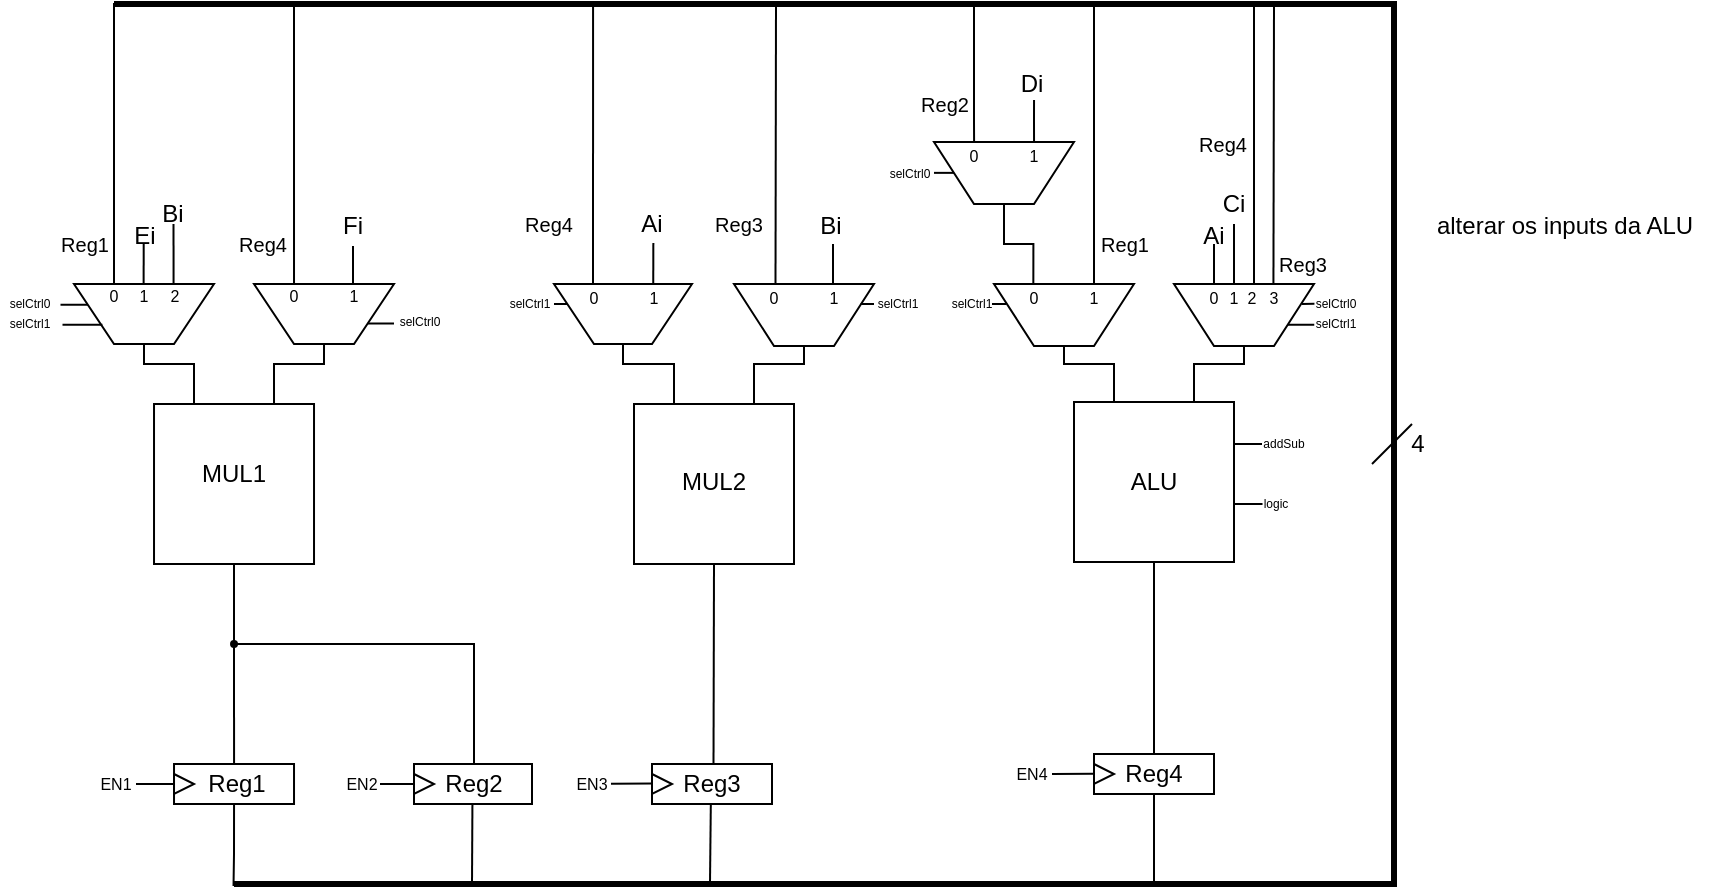 <mxfile version="24.7.17">
  <diagram name="Página-1" id="8Q-5oz5PQNSDYgdUQhsw">
    <mxGraphModel dx="667" dy="333" grid="1" gridSize="10" guides="1" tooltips="1" connect="1" arrows="1" fold="1" page="1" pageScale="1" pageWidth="850" pageHeight="1100" math="0" shadow="0">
      <root>
        <mxCell id="0" />
        <mxCell id="1" parent="0" />
        <mxCell id="sYILmQmFgEH7KEBWvKIS-1" value="" style="rounded=0;whiteSpace=wrap;html=1;" vertex="1" parent="1">
          <mxGeometry x="399" y="400" width="60" height="20" as="geometry" />
        </mxCell>
        <mxCell id="sYILmQmFgEH7KEBWvKIS-2" value="" style="triangle;whiteSpace=wrap;html=1;" vertex="1" parent="1">
          <mxGeometry x="399" y="405" width="10" height="10" as="geometry" />
        </mxCell>
        <mxCell id="sYILmQmFgEH7KEBWvKIS-3" value="" style="rounded=0;whiteSpace=wrap;html=1;" vertex="1" parent="1">
          <mxGeometry x="160.01" y="400" width="60" height="20" as="geometry" />
        </mxCell>
        <mxCell id="sYILmQmFgEH7KEBWvKIS-4" value="" style="triangle;whiteSpace=wrap;html=1;" vertex="1" parent="1">
          <mxGeometry x="160.01" y="405" width="10" height="10" as="geometry" />
        </mxCell>
        <mxCell id="sYILmQmFgEH7KEBWvKIS-5" value="" style="rounded=0;whiteSpace=wrap;html=1;" vertex="1" parent="1">
          <mxGeometry x="620" y="395" width="60" height="20" as="geometry" />
        </mxCell>
        <mxCell id="sYILmQmFgEH7KEBWvKIS-6" value="" style="triangle;whiteSpace=wrap;html=1;" vertex="1" parent="1">
          <mxGeometry x="620" y="400" width="10" height="10" as="geometry" />
        </mxCell>
        <mxCell id="sYILmQmFgEH7KEBWvKIS-7" value="" style="rounded=0;whiteSpace=wrap;html=1;" vertex="1" parent="1">
          <mxGeometry x="280" y="400" width="59" height="20" as="geometry" />
        </mxCell>
        <mxCell id="sYILmQmFgEH7KEBWvKIS-8" value="" style="triangle;whiteSpace=wrap;html=1;" vertex="1" parent="1">
          <mxGeometry x="280" y="405" width="10" height="10" as="geometry" />
        </mxCell>
        <mxCell id="sYILmQmFgEH7KEBWvKIS-9" value="" style="whiteSpace=wrap;html=1;aspect=fixed;" vertex="1" parent="1">
          <mxGeometry x="150.01" y="220" width="80" height="80" as="geometry" />
        </mxCell>
        <mxCell id="sYILmQmFgEH7KEBWvKIS-10" value="" style="whiteSpace=wrap;html=1;aspect=fixed;" vertex="1" parent="1">
          <mxGeometry x="390" y="220" width="80" height="80" as="geometry" />
        </mxCell>
        <mxCell id="sYILmQmFgEH7KEBWvKIS-11" style="edgeStyle=orthogonalEdgeStyle;rounded=0;orthogonalLoop=1;jettySize=auto;html=1;endArrow=none;endFill=0;exitX=0.5;exitY=1;exitDx=0;exitDy=0;" edge="1" parent="1" source="sYILmQmFgEH7KEBWvKIS-12">
          <mxGeometry relative="1" as="geometry">
            <mxPoint x="650" y="304" as="sourcePoint" />
            <mxPoint x="650" y="395" as="targetPoint" />
          </mxGeometry>
        </mxCell>
        <mxCell id="sYILmQmFgEH7KEBWvKIS-12" value="" style="whiteSpace=wrap;html=1;aspect=fixed;" vertex="1" parent="1">
          <mxGeometry x="610" y="219" width="80" height="80" as="geometry" />
        </mxCell>
        <mxCell id="sYILmQmFgEH7KEBWvKIS-13" value="" style="shape=trapezoid;perimeter=trapezoidPerimeter;whiteSpace=wrap;html=1;fixedSize=1;direction=west;" vertex="1" parent="1">
          <mxGeometry x="110" y="160" width="70" height="30" as="geometry" />
        </mxCell>
        <mxCell id="sYILmQmFgEH7KEBWvKIS-14" value="" style="ellipse;whiteSpace=wrap;html=1;aspect=fixed;rotation=15;" vertex="1" parent="1">
          <mxGeometry x="220.01" y="183.28" as="geometry" />
        </mxCell>
        <mxCell id="sYILmQmFgEH7KEBWvKIS-15" value="ALU" style="text;html=1;align=center;verticalAlign=middle;whiteSpace=wrap;rounded=0;" vertex="1" parent="1">
          <mxGeometry x="620" y="244" width="60" height="30" as="geometry" />
        </mxCell>
        <mxCell id="sYILmQmFgEH7KEBWvKIS-16" value="MUL1" style="text;html=1;align=center;verticalAlign=middle;whiteSpace=wrap;rounded=0;" vertex="1" parent="1">
          <mxGeometry x="160.01" y="240" width="60" height="30" as="geometry" />
        </mxCell>
        <mxCell id="sYILmQmFgEH7KEBWvKIS-17" value="&lt;div&gt;MUL2&lt;/div&gt;" style="text;html=1;align=center;verticalAlign=middle;whiteSpace=wrap;rounded=0;" vertex="1" parent="1">
          <mxGeometry x="400" y="244" width="60" height="30" as="geometry" />
        </mxCell>
        <mxCell id="sYILmQmFgEH7KEBWvKIS-18" value="" style="endArrow=none;html=1;rounded=0;" edge="1" parent="1">
          <mxGeometry width="50" height="50" relative="1" as="geometry">
            <mxPoint x="310" y="400" as="sourcePoint" />
            <mxPoint x="190" y="340" as="targetPoint" />
            <Array as="points">
              <mxPoint x="310" y="340" />
            </Array>
          </mxGeometry>
        </mxCell>
        <mxCell id="sYILmQmFgEH7KEBWvKIS-19" value="" style="endArrow=none;html=1;rounded=0;entryX=0.5;entryY=0;entryDx=0;entryDy=0;" edge="1" parent="1" target="sYILmQmFgEH7KEBWvKIS-13">
          <mxGeometry width="50" height="50" relative="1" as="geometry">
            <mxPoint x="170" y="220" as="sourcePoint" />
            <mxPoint x="168.76" y="195" as="targetPoint" />
            <Array as="points">
              <mxPoint x="170" y="210" />
              <mxPoint x="170" y="200" />
              <mxPoint x="160" y="200" />
              <mxPoint x="145" y="200" />
            </Array>
          </mxGeometry>
        </mxCell>
        <mxCell id="sYILmQmFgEH7KEBWvKIS-20" value="Reg3" style="text;html=1;align=center;verticalAlign=middle;whiteSpace=wrap;rounded=0;" vertex="1" parent="1">
          <mxGeometry x="399" y="395" width="60" height="30" as="geometry" />
        </mxCell>
        <mxCell id="sYILmQmFgEH7KEBWvKIS-21" style="edgeStyle=orthogonalEdgeStyle;rounded=0;orthogonalLoop=1;jettySize=auto;html=1;endArrow=none;endFill=0;exitX=0.475;exitY=0.833;exitDx=0;exitDy=0;exitPerimeter=0;" edge="1" parent="1" source="sYILmQmFgEH7KEBWvKIS-22">
          <mxGeometry relative="1" as="geometry">
            <mxPoint x="189.76" y="461" as="targetPoint" />
            <mxPoint x="190.26" y="426" as="sourcePoint" />
          </mxGeometry>
        </mxCell>
        <mxCell id="sYILmQmFgEH7KEBWvKIS-22" value="Reg1" style="text;html=1;align=center;verticalAlign=middle;whiteSpace=wrap;rounded=0;" vertex="1" parent="1">
          <mxGeometry x="162" y="395" width="59" height="30" as="geometry" />
        </mxCell>
        <mxCell id="sYILmQmFgEH7KEBWvKIS-23" value="Reg4" style="text;html=1;align=center;verticalAlign=middle;whiteSpace=wrap;rounded=0;" vertex="1" parent="1">
          <mxGeometry x="620" y="390" width="60" height="30" as="geometry" />
        </mxCell>
        <mxCell id="sYILmQmFgEH7KEBWvKIS-24" value="Reg2" style="text;html=1;align=center;verticalAlign=middle;whiteSpace=wrap;rounded=0;" vertex="1" parent="1">
          <mxGeometry x="279.5" y="395" width="60" height="30" as="geometry" />
        </mxCell>
        <mxCell id="sYILmQmFgEH7KEBWvKIS-25" value="" style="endArrow=none;html=1;rounded=0;entryX=0;entryY=0;entryDx=0;entryDy=0;" edge="1" parent="1">
          <mxGeometry width="50" height="50" relative="1" as="geometry">
            <mxPoint x="690" y="240" as="sourcePoint" />
            <mxPoint x="704" y="240" as="targetPoint" />
          </mxGeometry>
        </mxCell>
        <mxCell id="sYILmQmFgEH7KEBWvKIS-26" value="&lt;font style=&quot;font-size: 6px;&quot;&gt;addSub&lt;/font&gt;" style="text;html=1;align=center;verticalAlign=middle;whiteSpace=wrap;rounded=0;fontSize=6;" vertex="1" parent="1">
          <mxGeometry x="700" y="232.5" width="30" height="15" as="geometry" />
        </mxCell>
        <mxCell id="sYILmQmFgEH7KEBWvKIS-27" value="" style="endArrow=none;html=1;rounded=0;" edge="1" parent="1">
          <mxGeometry width="50" height="50" relative="1" as="geometry">
            <mxPoint x="309" y="460" as="sourcePoint" />
            <mxPoint x="309.21" y="420" as="targetPoint" />
          </mxGeometry>
        </mxCell>
        <mxCell id="sYILmQmFgEH7KEBWvKIS-28" value="" style="endArrow=none;html=1;rounded=0;" edge="1" parent="1">
          <mxGeometry width="50" height="50" relative="1" as="geometry">
            <mxPoint x="428" y="460" as="sourcePoint" />
            <mxPoint x="428.41" y="420" as="targetPoint" />
          </mxGeometry>
        </mxCell>
        <mxCell id="sYILmQmFgEH7KEBWvKIS-29" value="" style="endArrow=none;html=1;rounded=0;" edge="1" parent="1">
          <mxGeometry width="50" height="50" relative="1" as="geometry">
            <mxPoint x="650" y="460" as="sourcePoint" />
            <mxPoint x="650" y="415" as="targetPoint" />
          </mxGeometry>
        </mxCell>
        <mxCell id="sYILmQmFgEH7KEBWvKIS-30" value="" style="endArrow=none;html=1;rounded=0;strokeWidth=3;startSize=6;" edge="1" parent="1">
          <mxGeometry width="50" height="50" relative="1" as="geometry">
            <mxPoint x="190" y="460" as="sourcePoint" />
            <mxPoint x="130" y="20" as="targetPoint" />
            <Array as="points">
              <mxPoint x="500" y="460" />
              <mxPoint x="770" y="460" />
              <mxPoint x="770" y="20" />
              <mxPoint x="450" y="20" />
            </Array>
          </mxGeometry>
        </mxCell>
        <mxCell id="sYILmQmFgEH7KEBWvKIS-31" value="" style="endArrow=none;html=1;rounded=0;exitX=0.5;exitY=0;exitDx=0;exitDy=0;" edge="1" parent="1">
          <mxGeometry width="50" height="50" relative="1" as="geometry">
            <mxPoint x="460.75" y="160" as="sourcePoint" />
            <mxPoint x="461" y="19" as="targetPoint" />
          </mxGeometry>
        </mxCell>
        <mxCell id="sYILmQmFgEH7KEBWvKIS-32" value="" style="endArrow=none;html=1;rounded=0;" edge="1" parent="1">
          <mxGeometry width="50" height="50" relative="1" as="geometry">
            <mxPoint x="759" y="250" as="sourcePoint" />
            <mxPoint x="779" y="230" as="targetPoint" />
          </mxGeometry>
        </mxCell>
        <mxCell id="sYILmQmFgEH7KEBWvKIS-33" value="4" style="text;html=1;align=center;verticalAlign=middle;whiteSpace=wrap;rounded=0;" vertex="1" parent="1">
          <mxGeometry x="770" y="225" width="24" height="30" as="geometry" />
        </mxCell>
        <mxCell id="sYILmQmFgEH7KEBWvKIS-34" value="&lt;span style=&quot;font-size: 10px;&quot;&gt;Reg1&lt;/span&gt;" style="text;html=1;align=center;verticalAlign=middle;whiteSpace=wrap;rounded=0;" vertex="1" parent="1">
          <mxGeometry x="98" y="130" width="35" height="20" as="geometry" />
        </mxCell>
        <mxCell id="sYILmQmFgEH7KEBWvKIS-35" value="&lt;span style=&quot;font-size: 10px;&quot;&gt;Reg4&lt;/span&gt;" style="text;html=1;align=center;verticalAlign=middle;whiteSpace=wrap;rounded=0;" vertex="1" parent="1">
          <mxGeometry x="187.01" y="130" width="35" height="20" as="geometry" />
        </mxCell>
        <mxCell id="sYILmQmFgEH7KEBWvKIS-36" value="&lt;span style=&quot;font-size: 10px;&quot;&gt;Reg3&lt;/span&gt;" style="text;html=1;align=center;verticalAlign=middle;whiteSpace=wrap;rounded=0;" vertex="1" parent="1">
          <mxGeometry x="709" y="140" width="31" height="20" as="geometry" />
        </mxCell>
        <mxCell id="sYILmQmFgEH7KEBWvKIS-37" value="&lt;span style=&quot;font-size: 10px;&quot;&gt;Reg4&lt;/span&gt;" style="text;html=1;align=center;verticalAlign=middle;whiteSpace=wrap;rounded=0;" vertex="1" parent="1">
          <mxGeometry x="330" y="120" width="35" height="20" as="geometry" />
        </mxCell>
        <mxCell id="sYILmQmFgEH7KEBWvKIS-38" value="&lt;span style=&quot;font-size: 10px;&quot;&gt;Reg4&lt;/span&gt;" style="text;html=1;align=center;verticalAlign=middle;whiteSpace=wrap;rounded=0;" vertex="1" parent="1">
          <mxGeometry x="669" y="80" width="31" height="20" as="geometry" />
        </mxCell>
        <mxCell id="sYILmQmFgEH7KEBWvKIS-39" value="&lt;font style=&quot;font-size: 8px;&quot;&gt;0&lt;/font&gt;" style="text;html=1;align=center;verticalAlign=middle;whiteSpace=wrap;rounded=0;" vertex="1" parent="1">
          <mxGeometry x="125" y="160" width="10" height="10" as="geometry" />
        </mxCell>
        <mxCell id="sYILmQmFgEH7KEBWvKIS-40" value="&lt;font style=&quot;font-size: 8px;&quot;&gt;1&lt;/font&gt;" style="text;html=1;align=center;verticalAlign=middle;whiteSpace=wrap;rounded=0;" vertex="1" parent="1">
          <mxGeometry x="140" y="160" width="10" height="10" as="geometry" />
        </mxCell>
        <mxCell id="sYILmQmFgEH7KEBWvKIS-41" value="" style="endArrow=none;html=1;rounded=0;entryX=-0.023;entryY=0.511;entryDx=0;entryDy=0;entryPerimeter=0;" edge="1" parent="1">
          <mxGeometry width="50" height="50" relative="1" as="geometry">
            <mxPoint x="141" y="410" as="sourcePoint" />
            <mxPoint x="159.63" y="410.22" as="targetPoint" />
            <Array as="points">
              <mxPoint x="151" y="410" />
              <mxPoint x="160" y="410" />
            </Array>
          </mxGeometry>
        </mxCell>
        <mxCell id="sYILmQmFgEH7KEBWvKIS-42" value="EN1" style="text;html=1;align=center;verticalAlign=middle;whiteSpace=wrap;rounded=0;fontSize=8;" vertex="1" parent="1">
          <mxGeometry x="121" y="405" width="20" height="10" as="geometry" />
        </mxCell>
        <mxCell id="sYILmQmFgEH7KEBWvKIS-43" value="" style="endArrow=none;html=1;rounded=0;entryX=0;entryY=0.5;entryDx=0;entryDy=0;" edge="1" parent="1" target="sYILmQmFgEH7KEBWvKIS-8">
          <mxGeometry width="50" height="50" relative="1" as="geometry">
            <mxPoint x="263" y="410" as="sourcePoint" />
            <mxPoint x="284" y="409.92" as="targetPoint" />
          </mxGeometry>
        </mxCell>
        <mxCell id="sYILmQmFgEH7KEBWvKIS-44" value="EN2" style="text;html=1;align=center;verticalAlign=middle;whiteSpace=wrap;rounded=0;fontSize=8;" vertex="1" parent="1">
          <mxGeometry x="244" y="405" width="20" height="10" as="geometry" />
        </mxCell>
        <mxCell id="sYILmQmFgEH7KEBWvKIS-45" value="" style="endArrow=none;html=1;rounded=0;" edge="1" parent="1">
          <mxGeometry width="50" height="50" relative="1" as="geometry">
            <mxPoint x="378.5" y="409.88" as="sourcePoint" />
            <mxPoint x="399.5" y="409.8" as="targetPoint" />
          </mxGeometry>
        </mxCell>
        <mxCell id="sYILmQmFgEH7KEBWvKIS-46" value="EN3" style="text;html=1;align=center;verticalAlign=middle;whiteSpace=wrap;rounded=0;fontSize=8;" vertex="1" parent="1">
          <mxGeometry x="359" y="405" width="20" height="10" as="geometry" />
        </mxCell>
        <mxCell id="sYILmQmFgEH7KEBWvKIS-47" value="" style="endArrow=none;html=1;rounded=0;" edge="1" parent="1">
          <mxGeometry width="50" height="50" relative="1" as="geometry">
            <mxPoint x="599" y="405" as="sourcePoint" />
            <mxPoint x="620" y="404.92" as="targetPoint" />
          </mxGeometry>
        </mxCell>
        <mxCell id="sYILmQmFgEH7KEBWvKIS-48" value="EN4" style="text;html=1;align=center;verticalAlign=middle;whiteSpace=wrap;rounded=0;fontSize=8;" vertex="1" parent="1">
          <mxGeometry x="579" y="400" width="20" height="10" as="geometry" />
        </mxCell>
        <mxCell id="sYILmQmFgEH7KEBWvKIS-49" value="&lt;span style=&quot;font-size: 6px;&quot;&gt;logic&lt;/span&gt;" style="text;html=1;align=center;verticalAlign=middle;whiteSpace=wrap;rounded=0;fontSize=6;" vertex="1" parent="1">
          <mxGeometry x="696" y="262" width="30" height="15" as="geometry" />
        </mxCell>
        <mxCell id="sYILmQmFgEH7KEBWvKIS-50" value="selCtrl0" style="text;html=1;align=center;verticalAlign=middle;whiteSpace=wrap;rounded=0;fontSize=6;" vertex="1" parent="1">
          <mxGeometry x="73.25" y="165.36" width="30" height="10" as="geometry" />
        </mxCell>
        <mxCell id="sYILmQmFgEH7KEBWvKIS-51" value="" style="endArrow=none;html=1;rounded=0;" edge="1" parent="1">
          <mxGeometry width="50" height="50" relative="1" as="geometry">
            <mxPoint x="690" y="270" as="sourcePoint" />
            <mxPoint x="704.26" y="270" as="targetPoint" />
          </mxGeometry>
        </mxCell>
        <mxCell id="sYILmQmFgEH7KEBWvKIS-52" value="" style="ellipse;whiteSpace=wrap;html=1;aspect=fixed;fillColor=#000000;" vertex="1" parent="1">
          <mxGeometry x="188.51" y="338.5" width="3" height="3" as="geometry" />
        </mxCell>
        <mxCell id="sYILmQmFgEH7KEBWvKIS-53" value="2" style="text;html=1;align=center;verticalAlign=middle;whiteSpace=wrap;rounded=0;fontSize=8;" vertex="1" parent="1">
          <mxGeometry x="155.5" y="161" width="8.5" height="10" as="geometry" />
        </mxCell>
        <mxCell id="sYILmQmFgEH7KEBWvKIS-54" value="selCtrl1" style="text;html=1;align=center;verticalAlign=middle;whiteSpace=wrap;rounded=0;fontSize=6;" vertex="1" parent="1">
          <mxGeometry x="73.25" y="175.36" width="30" height="10" as="geometry" />
        </mxCell>
        <mxCell id="sYILmQmFgEH7KEBWvKIS-55" style="edgeStyle=orthogonalEdgeStyle;rounded=0;orthogonalLoop=1;jettySize=auto;html=1;exitX=0.5;exitY=1;exitDx=0;exitDy=0;entryX=0.498;entryY=0.073;entryDx=0;entryDy=0;endArrow=none;endFill=0;entryPerimeter=0;" edge="1" parent="1">
          <mxGeometry relative="1" as="geometry">
            <mxPoint x="144.85" y="139.91" as="sourcePoint" />
            <mxPoint x="144.81" y="160.0" as="targetPoint" />
          </mxGeometry>
        </mxCell>
        <mxCell id="sYILmQmFgEH7KEBWvKIS-56" value="Ei" style="text;html=1;align=center;verticalAlign=middle;whiteSpace=wrap;rounded=0;" vertex="1" parent="1">
          <mxGeometry x="127.5" y="126" width="35" height="20" as="geometry" />
        </mxCell>
        <mxCell id="sYILmQmFgEH7KEBWvKIS-57" style="edgeStyle=orthogonalEdgeStyle;rounded=0;orthogonalLoop=1;jettySize=auto;html=1;exitX=0.5;exitY=1;exitDx=0;exitDy=0;endArrow=none;endFill=0;" edge="1" parent="1" source="sYILmQmFgEH7KEBWvKIS-58">
          <mxGeometry relative="1" as="geometry">
            <mxPoint x="160" y="160" as="targetPoint" />
            <Array as="points">
              <mxPoint x="160" y="160" />
              <mxPoint x="160" y="160" />
            </Array>
          </mxGeometry>
        </mxCell>
        <mxCell id="sYILmQmFgEH7KEBWvKIS-58" value="Bi" style="text;html=1;align=center;verticalAlign=middle;whiteSpace=wrap;rounded=0;" vertex="1" parent="1">
          <mxGeometry x="153.25" y="120" width="13" height="10" as="geometry" />
        </mxCell>
        <mxCell id="sYILmQmFgEH7KEBWvKIS-59" style="edgeStyle=orthogonalEdgeStyle;rounded=0;orthogonalLoop=1;jettySize=auto;html=1;exitX=0;exitY=0.25;exitDx=0;exitDy=0;endArrow=none;endFill=0;" edge="1" parent="1" source="sYILmQmFgEH7KEBWvKIS-60">
          <mxGeometry relative="1" as="geometry">
            <mxPoint x="270" y="180" as="targetPoint" />
          </mxGeometry>
        </mxCell>
        <mxCell id="sYILmQmFgEH7KEBWvKIS-60" value="" style="shape=trapezoid;perimeter=trapezoidPerimeter;whiteSpace=wrap;html=1;fixedSize=1;direction=west;" vertex="1" parent="1">
          <mxGeometry x="200.01" y="160" width="70" height="30" as="geometry" />
        </mxCell>
        <mxCell id="sYILmQmFgEH7KEBWvKIS-61" value="&lt;font style=&quot;font-size: 8px;&quot;&gt;0&lt;/font&gt;" style="text;html=1;align=center;verticalAlign=middle;whiteSpace=wrap;rounded=0;" vertex="1" parent="1">
          <mxGeometry x="210.01" y="160" width="20" height="10" as="geometry" />
        </mxCell>
        <mxCell id="sYILmQmFgEH7KEBWvKIS-62" value="&lt;font style=&quot;font-size: 8px;&quot;&gt;1&lt;/font&gt;" style="text;html=1;align=center;verticalAlign=middle;whiteSpace=wrap;rounded=0;" vertex="1" parent="1">
          <mxGeometry x="239.51" y="160" width="20" height="10" as="geometry" />
        </mxCell>
        <mxCell id="sYILmQmFgEH7KEBWvKIS-63" value="selCtrl0" style="text;html=1;align=center;verticalAlign=middle;whiteSpace=wrap;rounded=0;fontSize=6;" vertex="1" parent="1">
          <mxGeometry x="268" y="174.36" width="30" height="10" as="geometry" />
        </mxCell>
        <mxCell id="sYILmQmFgEH7KEBWvKIS-64" style="edgeStyle=orthogonalEdgeStyle;rounded=0;orthogonalLoop=1;jettySize=auto;html=1;exitX=0.5;exitY=0;exitDx=0;exitDy=0;entryX=0.75;entryY=0;entryDx=0;entryDy=0;endArrow=none;endFill=0;" edge="1" parent="1" source="sYILmQmFgEH7KEBWvKIS-60" target="sYILmQmFgEH7KEBWvKIS-9">
          <mxGeometry relative="1" as="geometry">
            <Array as="points">
              <mxPoint x="235" y="200" />
              <mxPoint x="210" y="200" />
            </Array>
          </mxGeometry>
        </mxCell>
        <mxCell id="sYILmQmFgEH7KEBWvKIS-65" style="edgeStyle=orthogonalEdgeStyle;rounded=0;orthogonalLoop=1;jettySize=auto;html=1;exitX=0.5;exitY=1;exitDx=0;exitDy=0;endArrow=none;endFill=0;entryX=0.5;entryY=0;entryDx=0;entryDy=0;" edge="1" parent="1" source="sYILmQmFgEH7KEBWvKIS-66" target="sYILmQmFgEH7KEBWvKIS-62">
          <mxGeometry relative="1" as="geometry">
            <mxPoint x="220" y="160" as="targetPoint" />
          </mxGeometry>
        </mxCell>
        <mxCell id="sYILmQmFgEH7KEBWvKIS-66" value="Fi" style="text;html=1;align=center;verticalAlign=middle;whiteSpace=wrap;rounded=0;" vertex="1" parent="1">
          <mxGeometry x="232.01" y="121" width="35" height="20" as="geometry" />
        </mxCell>
        <mxCell id="sYILmQmFgEH7KEBWvKIS-67" style="edgeStyle=orthogonalEdgeStyle;rounded=0;orthogonalLoop=1;jettySize=auto;html=1;exitX=0.5;exitY=0;exitDx=0;exitDy=0;endArrow=none;endFill=0;" edge="1" parent="1" source="sYILmQmFgEH7KEBWvKIS-61">
          <mxGeometry relative="1" as="geometry">
            <mxPoint x="220" y="20" as="targetPoint" />
            <mxPoint x="239.7" y="239" as="sourcePoint" />
            <Array as="points">
              <mxPoint x="220" y="20" />
              <mxPoint x="250" y="20" />
            </Array>
          </mxGeometry>
        </mxCell>
        <mxCell id="sYILmQmFgEH7KEBWvKIS-68" value="" style="endArrow=none;html=1;rounded=0;exitX=1;exitY=0.5;exitDx=0;exitDy=0;" edge="1" parent="1" source="sYILmQmFgEH7KEBWvKIS-50">
          <mxGeometry width="50" height="50" relative="1" as="geometry">
            <mxPoint x="77" y="170.33" as="sourcePoint" />
            <mxPoint x="117" y="170.33" as="targetPoint" />
          </mxGeometry>
        </mxCell>
        <mxCell id="sYILmQmFgEH7KEBWvKIS-69" style="edgeStyle=orthogonalEdgeStyle;rounded=0;orthogonalLoop=1;jettySize=auto;html=1;entryX=0.78;entryY=0.293;entryDx=0;entryDy=0;entryPerimeter=0;endArrow=none;endFill=0;" edge="1" parent="1">
          <mxGeometry relative="1" as="geometry">
            <mxPoint x="104.25" y="180.403" as="sourcePoint" />
            <mxPoint x="124.2" y="180.57" as="targetPoint" />
          </mxGeometry>
        </mxCell>
        <mxCell id="sYILmQmFgEH7KEBWvKIS-70" style="edgeStyle=orthogonalEdgeStyle;rounded=0;orthogonalLoop=1;jettySize=auto;html=1;entryX=0.25;entryY=0;entryDx=0;entryDy=0;endArrow=none;endFill=0;" edge="1" parent="1" source="sYILmQmFgEH7KEBWvKIS-71" target="sYILmQmFgEH7KEBWvKIS-10">
          <mxGeometry relative="1" as="geometry">
            <Array as="points">
              <mxPoint x="385" y="200" />
              <mxPoint x="410" y="200" />
            </Array>
          </mxGeometry>
        </mxCell>
        <mxCell id="sYILmQmFgEH7KEBWvKIS-71" value="" style="shape=trapezoid;perimeter=trapezoidPerimeter;whiteSpace=wrap;html=1;fixedSize=1;direction=west;" vertex="1" parent="1">
          <mxGeometry x="350" y="160" width="69" height="30" as="geometry" />
        </mxCell>
        <mxCell id="sYILmQmFgEH7KEBWvKIS-72" style="edgeStyle=orthogonalEdgeStyle;rounded=0;orthogonalLoop=1;jettySize=auto;html=1;exitX=0.5;exitY=0;exitDx=0;exitDy=0;entryX=0.75;entryY=0;entryDx=0;entryDy=0;endArrow=none;endFill=0;" edge="1" parent="1" source="sYILmQmFgEH7KEBWvKIS-73" target="sYILmQmFgEH7KEBWvKIS-10">
          <mxGeometry relative="1" as="geometry">
            <Array as="points">
              <mxPoint x="475" y="200" />
              <mxPoint x="450" y="200" />
            </Array>
          </mxGeometry>
        </mxCell>
        <mxCell id="sYILmQmFgEH7KEBWvKIS-73" value="" style="shape=trapezoid;perimeter=trapezoidPerimeter;whiteSpace=wrap;html=1;fixedSize=1;direction=west;" vertex="1" parent="1">
          <mxGeometry x="440" y="160" width="70" height="31" as="geometry" />
        </mxCell>
        <mxCell id="sYILmQmFgEH7KEBWvKIS-74" value="&lt;font style=&quot;font-size: 8px;&quot;&gt;0&lt;/font&gt;" style="text;html=1;align=center;verticalAlign=middle;whiteSpace=wrap;rounded=0;" vertex="1" parent="1">
          <mxGeometry x="359.75" y="161" width="20" height="10" as="geometry" />
        </mxCell>
        <mxCell id="sYILmQmFgEH7KEBWvKIS-75" style="edgeStyle=orthogonalEdgeStyle;rounded=0;orthogonalLoop=1;jettySize=auto;html=1;endArrow=none;endFill=0;exitX=0.499;exitY=-0.126;exitDx=0;exitDy=0;exitPerimeter=0;" edge="1" parent="1">
          <mxGeometry relative="1" as="geometry">
            <mxPoint x="369.53" y="20.13" as="targetPoint" />
            <mxPoint x="369.51" y="159.87" as="sourcePoint" />
          </mxGeometry>
        </mxCell>
        <mxCell id="sYILmQmFgEH7KEBWvKIS-76" value="&lt;font style=&quot;font-size: 8px;&quot;&gt;1&lt;/font&gt;" style="text;html=1;align=center;verticalAlign=middle;whiteSpace=wrap;rounded=0;" vertex="1" parent="1">
          <mxGeometry x="390" y="161" width="20" height="10" as="geometry" />
        </mxCell>
        <mxCell id="sYILmQmFgEH7KEBWvKIS-77" value="&lt;font style=&quot;font-size: 8px;&quot;&gt;0&lt;/font&gt;" style="text;html=1;align=center;verticalAlign=middle;whiteSpace=wrap;rounded=0;" vertex="1" parent="1">
          <mxGeometry x="450" y="161" width="20" height="10" as="geometry" />
        </mxCell>
        <mxCell id="sYILmQmFgEH7KEBWvKIS-78" value="&lt;font style=&quot;font-size: 8px;&quot;&gt;1&lt;/font&gt;" style="text;html=1;align=center;verticalAlign=middle;whiteSpace=wrap;rounded=0;" vertex="1" parent="1">
          <mxGeometry x="479.75" y="161" width="20" height="10" as="geometry" />
        </mxCell>
        <mxCell id="sYILmQmFgEH7KEBWvKIS-79" style="edgeStyle=orthogonalEdgeStyle;rounded=0;orthogonalLoop=1;jettySize=auto;html=1;entryX=0.5;entryY=0;entryDx=0;entryDy=0;endArrow=none;endFill=0;" edge="1" parent="1">
          <mxGeometry relative="1" as="geometry">
            <mxPoint x="399.674" y="139.5" as="sourcePoint" />
            <mxPoint x="399.63" y="159.5" as="targetPoint" />
          </mxGeometry>
        </mxCell>
        <mxCell id="sYILmQmFgEH7KEBWvKIS-80" value="Ai" style="text;html=1;align=center;verticalAlign=middle;whiteSpace=wrap;rounded=0;" vertex="1" parent="1">
          <mxGeometry x="390" y="120" width="17.75" height="20" as="geometry" />
        </mxCell>
        <mxCell id="sYILmQmFgEH7KEBWvKIS-81" style="edgeStyle=orthogonalEdgeStyle;rounded=0;orthogonalLoop=1;jettySize=auto;html=1;entryX=0.5;entryY=0;entryDx=0;entryDy=0;endArrow=none;endFill=0;" edge="1" parent="1">
          <mxGeometry relative="1" as="geometry">
            <mxPoint x="489.507" y="140" as="sourcePoint" />
            <mxPoint x="489.5" y="160" as="targetPoint" />
            <Array as="points">
              <mxPoint x="489.5" y="160" />
            </Array>
          </mxGeometry>
        </mxCell>
        <mxCell id="sYILmQmFgEH7KEBWvKIS-82" value="Bi" style="text;html=1;align=center;verticalAlign=middle;whiteSpace=wrap;rounded=0;" vertex="1" parent="1">
          <mxGeometry x="479.75" y="121" width="17.25" height="20" as="geometry" />
        </mxCell>
        <mxCell id="sYILmQmFgEH7KEBWvKIS-83" value="&lt;span style=&quot;font-size: 10px;&quot;&gt;Reg3&lt;/span&gt;" style="text;html=1;align=center;verticalAlign=middle;whiteSpace=wrap;rounded=0;" vertex="1" parent="1">
          <mxGeometry x="425" y="120" width="35" height="20" as="geometry" />
        </mxCell>
        <mxCell id="sYILmQmFgEH7KEBWvKIS-84" style="edgeStyle=orthogonalEdgeStyle;rounded=0;orthogonalLoop=1;jettySize=auto;html=1;entryX=0.75;entryY=0;entryDx=0;entryDy=0;endArrow=none;endFill=0;" edge="1" parent="1" source="sYILmQmFgEH7KEBWvKIS-85" target="sYILmQmFgEH7KEBWvKIS-12">
          <mxGeometry relative="1" as="geometry">
            <Array as="points">
              <mxPoint x="695" y="200" />
              <mxPoint x="670" y="200" />
            </Array>
          </mxGeometry>
        </mxCell>
        <mxCell id="sYILmQmFgEH7KEBWvKIS-85" value="" style="shape=trapezoid;perimeter=trapezoidPerimeter;whiteSpace=wrap;html=1;fixedSize=1;direction=west;" vertex="1" parent="1">
          <mxGeometry x="660" y="160" width="70" height="31" as="geometry" />
        </mxCell>
        <mxCell id="sYILmQmFgEH7KEBWvKIS-86" value="&lt;font style=&quot;font-size: 8px;&quot;&gt;1&lt;/font&gt;" style="text;html=1;align=center;verticalAlign=middle;whiteSpace=wrap;rounded=0;" vertex="1" parent="1">
          <mxGeometry x="680" y="161" width="20" height="10" as="geometry" />
        </mxCell>
        <mxCell id="sYILmQmFgEH7KEBWvKIS-87" style="edgeStyle=orthogonalEdgeStyle;rounded=0;orthogonalLoop=1;jettySize=auto;html=1;endArrow=none;endFill=0;entryX=0.51;entryY=0.7;entryDx=0;entryDy=0;entryPerimeter=0;" edge="1" parent="1" target="sYILmQmFgEH7KEBWvKIS-97">
          <mxGeometry relative="1" as="geometry">
            <mxPoint x="680" y="149" as="targetPoint" />
            <mxPoint x="680.003" y="160" as="sourcePoint" />
          </mxGeometry>
        </mxCell>
        <mxCell id="sYILmQmFgEH7KEBWvKIS-88" value="&lt;font style=&quot;font-size: 8px;&quot;&gt;0&lt;/font&gt;" style="text;html=1;align=center;verticalAlign=middle;whiteSpace=wrap;rounded=0;" vertex="1" parent="1">
          <mxGeometry x="670" y="161" width="20" height="10" as="geometry" />
        </mxCell>
        <mxCell id="sYILmQmFgEH7KEBWvKIS-89" value="&lt;font style=&quot;font-size: 8px;&quot;&gt;3&lt;/font&gt;" style="text;html=1;align=center;verticalAlign=middle;whiteSpace=wrap;rounded=0;" vertex="1" parent="1">
          <mxGeometry x="700" y="161" width="20" height="10" as="geometry" />
        </mxCell>
        <mxCell id="sYILmQmFgEH7KEBWvKIS-90" value="2" style="text;html=1;align=center;verticalAlign=middle;whiteSpace=wrap;rounded=0;fontSize=8;" vertex="1" parent="1">
          <mxGeometry x="689" y="162" width="20" height="10" as="geometry" />
        </mxCell>
        <mxCell id="sYILmQmFgEH7KEBWvKIS-91" value="selCtrl1" style="text;html=1;align=center;verticalAlign=middle;whiteSpace=wrap;rounded=0;fontSize=6;" vertex="1" parent="1">
          <mxGeometry x="323" y="165.36" width="30" height="10" as="geometry" />
        </mxCell>
        <mxCell id="sYILmQmFgEH7KEBWvKIS-92" value="" style="endArrow=none;html=1;rounded=0;entryX=0.906;entryY=0.667;entryDx=0;entryDy=0;entryPerimeter=0;" edge="1" parent="1" target="sYILmQmFgEH7KEBWvKIS-71">
          <mxGeometry width="50" height="50" relative="1" as="geometry">
            <mxPoint x="350" y="170" as="sourcePoint" />
            <mxPoint x="340" y="190" as="targetPoint" />
          </mxGeometry>
        </mxCell>
        <mxCell id="sYILmQmFgEH7KEBWvKIS-93" value="selCtrl1" style="text;html=1;align=center;verticalAlign=middle;whiteSpace=wrap;rounded=0;fontSize=6;" vertex="1" parent="1">
          <mxGeometry x="507" y="165.36" width="30" height="10" as="geometry" />
        </mxCell>
        <mxCell id="sYILmQmFgEH7KEBWvKIS-94" value="" style="endArrow=none;html=1;rounded=0;entryX=0.906;entryY=0.667;entryDx=0;entryDy=0;entryPerimeter=0;exitX=0.095;exitY=0.679;exitDx=0;exitDy=0;exitPerimeter=0;" edge="1" parent="1" source="sYILmQmFgEH7KEBWvKIS-73">
          <mxGeometry width="50" height="50" relative="1" as="geometry">
            <mxPoint x="504" y="169.96" as="sourcePoint" />
            <mxPoint x="510" y="169.96" as="targetPoint" />
          </mxGeometry>
        </mxCell>
        <mxCell id="sYILmQmFgEH7KEBWvKIS-95" style="edgeStyle=orthogonalEdgeStyle;rounded=0;orthogonalLoop=1;jettySize=auto;html=1;exitX=0.5;exitY=1;exitDx=0;exitDy=0;endArrow=none;endFill=0;" edge="1" parent="1" source="sYILmQmFgEH7KEBWvKIS-96">
          <mxGeometry relative="1" as="geometry">
            <mxPoint x="690" y="160" as="targetPoint" />
          </mxGeometry>
        </mxCell>
        <mxCell id="sYILmQmFgEH7KEBWvKIS-96" value="Ci" style="text;html=1;align=center;verticalAlign=middle;whiteSpace=wrap;rounded=0;" vertex="1" parent="1">
          <mxGeometry x="680.19" y="110" width="19.62" height="20" as="geometry" />
        </mxCell>
        <mxCell id="sYILmQmFgEH7KEBWvKIS-97" value="Ai" style="text;html=1;align=center;verticalAlign=middle;whiteSpace=wrap;rounded=0;" vertex="1" parent="1">
          <mxGeometry x="670" y="126" width="19.62" height="20" as="geometry" />
        </mxCell>
        <mxCell id="sYILmQmFgEH7KEBWvKIS-98" value="" style="endArrow=none;html=1;rounded=0;entryX=0.5;entryY=1;entryDx=0;entryDy=0;" edge="1" parent="1" target="sYILmQmFgEH7KEBWvKIS-10">
          <mxGeometry width="50" height="50" relative="1" as="geometry">
            <mxPoint x="429.75" y="400" as="sourcePoint" />
            <mxPoint x="479.75" y="350" as="targetPoint" />
          </mxGeometry>
        </mxCell>
        <mxCell id="sYILmQmFgEH7KEBWvKIS-99" value="" style="endArrow=none;html=1;rounded=0;exitX=0.475;exitY=0.167;exitDx=0;exitDy=0;exitPerimeter=0;entryX=0.5;entryY=1;entryDx=0;entryDy=0;" edge="1" parent="1" source="sYILmQmFgEH7KEBWvKIS-22" target="sYILmQmFgEH7KEBWvKIS-9">
          <mxGeometry width="50" height="50" relative="1" as="geometry">
            <mxPoint x="216.01" y="350" as="sourcePoint" />
            <mxPoint x="188.51" y="300" as="targetPoint" />
          </mxGeometry>
        </mxCell>
        <mxCell id="sYILmQmFgEH7KEBWvKIS-100" value="selCtrl0" style="text;html=1;align=center;verticalAlign=middle;whiteSpace=wrap;rounded=0;fontSize=6;" vertex="1" parent="1">
          <mxGeometry x="726" y="164.5" width="30" height="10" as="geometry" />
        </mxCell>
        <mxCell id="sYILmQmFgEH7KEBWvKIS-101" value="selCtrl1" style="text;html=1;align=center;verticalAlign=middle;whiteSpace=wrap;rounded=0;fontSize=6;" vertex="1" parent="1">
          <mxGeometry x="726" y="174.5" width="30" height="10" as="geometry" />
        </mxCell>
        <mxCell id="sYILmQmFgEH7KEBWvKIS-102" value="" style="endArrow=none;html=1;rounded=0;entryX=0.911;entryY=0.68;entryDx=0;entryDy=0;entryPerimeter=0;" edge="1" parent="1">
          <mxGeometry width="50" height="50" relative="1" as="geometry">
            <mxPoint x="724" y="170" as="sourcePoint" />
            <mxPoint x="730.23" y="169.92" as="targetPoint" />
          </mxGeometry>
        </mxCell>
        <mxCell id="sYILmQmFgEH7KEBWvKIS-103" value="" style="endArrow=none;html=1;rounded=0;entryX=1;entryY=0.25;entryDx=0;entryDy=0;exitX=1;exitY=0.5;exitDx=0;exitDy=0;" edge="1" parent="1">
          <mxGeometry width="50" height="50" relative="1" as="geometry">
            <mxPoint x="717" y="180.32" as="sourcePoint" />
            <mxPoint x="730.125" y="180.344" as="targetPoint" />
          </mxGeometry>
        </mxCell>
        <mxCell id="sYILmQmFgEH7KEBWvKIS-104" value="" style="shape=trapezoid;perimeter=trapezoidPerimeter;whiteSpace=wrap;html=1;fixedSize=1;direction=west;" vertex="1" parent="1">
          <mxGeometry x="540" y="89" width="70" height="31" as="geometry" />
        </mxCell>
        <mxCell id="sYILmQmFgEH7KEBWvKIS-105" style="edgeStyle=orthogonalEdgeStyle;rounded=0;orthogonalLoop=1;jettySize=auto;html=1;entryX=0.25;entryY=0;entryDx=0;entryDy=0;endArrow=none;endFill=0;" edge="1" parent="1" source="sYILmQmFgEH7KEBWvKIS-106" target="sYILmQmFgEH7KEBWvKIS-12">
          <mxGeometry relative="1" as="geometry">
            <Array as="points">
              <mxPoint x="605" y="200" />
              <mxPoint x="630" y="200" />
            </Array>
          </mxGeometry>
        </mxCell>
        <mxCell id="sYILmQmFgEH7KEBWvKIS-106" value="" style="shape=trapezoid;perimeter=trapezoidPerimeter;whiteSpace=wrap;html=1;fixedSize=1;direction=west;" vertex="1" parent="1">
          <mxGeometry x="570" y="160" width="70" height="31" as="geometry" />
        </mxCell>
        <mxCell id="sYILmQmFgEH7KEBWvKIS-107" value="" style="endArrow=none;html=1;rounded=0;exitX=0.5;exitY=0;exitDx=0;exitDy=0;" edge="1" parent="1">
          <mxGeometry width="50" height="50" relative="1" as="geometry">
            <mxPoint x="700" y="160" as="sourcePoint" />
            <mxPoint x="700" y="20" as="targetPoint" />
          </mxGeometry>
        </mxCell>
        <mxCell id="sYILmQmFgEH7KEBWvKIS-108" value="" style="endArrow=none;html=1;rounded=0;exitX=0.5;exitY=0;exitDx=0;exitDy=0;" edge="1" parent="1">
          <mxGeometry width="50" height="50" relative="1" as="geometry">
            <mxPoint x="709.72" y="160" as="sourcePoint" />
            <mxPoint x="710" y="20" as="targetPoint" />
          </mxGeometry>
        </mxCell>
        <mxCell id="sYILmQmFgEH7KEBWvKIS-109" value="&lt;font style=&quot;font-size: 8px;&quot;&gt;0&lt;/font&gt;" style="text;html=1;align=center;verticalAlign=middle;whiteSpace=wrap;rounded=0;" vertex="1" parent="1">
          <mxGeometry x="580.25" y="161" width="20" height="10" as="geometry" />
        </mxCell>
        <mxCell id="sYILmQmFgEH7KEBWvKIS-110" value="&lt;font style=&quot;font-size: 8px;&quot;&gt;1&lt;/font&gt;" style="text;html=1;align=center;verticalAlign=middle;whiteSpace=wrap;rounded=0;" vertex="1" parent="1">
          <mxGeometry x="610" y="161" width="20" height="10" as="geometry" />
        </mxCell>
        <mxCell id="sYILmQmFgEH7KEBWvKIS-111" value="&lt;font style=&quot;font-size: 8px;&quot;&gt;0&lt;/font&gt;" style="text;html=1;align=center;verticalAlign=middle;whiteSpace=wrap;rounded=0;" vertex="1" parent="1">
          <mxGeometry x="550.25" y="90" width="20" height="10" as="geometry" />
        </mxCell>
        <mxCell id="sYILmQmFgEH7KEBWvKIS-112" value="&lt;font style=&quot;font-size: 8px;&quot;&gt;1&lt;/font&gt;" style="text;html=1;align=center;verticalAlign=middle;whiteSpace=wrap;rounded=0;" vertex="1" parent="1">
          <mxGeometry x="580.25" y="90" width="20" height="10" as="geometry" />
        </mxCell>
        <mxCell id="sYILmQmFgEH7KEBWvKIS-113" value="" style="endArrow=none;html=1;rounded=0;exitX=0.5;exitY=0;exitDx=0;exitDy=0;" edge="1" parent="1">
          <mxGeometry width="50" height="50" relative="1" as="geometry">
            <mxPoint x="620" y="160" as="sourcePoint" />
            <mxPoint x="620" y="20" as="targetPoint" />
          </mxGeometry>
        </mxCell>
        <mxCell id="sYILmQmFgEH7KEBWvKIS-114" style="edgeStyle=orthogonalEdgeStyle;rounded=0;orthogonalLoop=1;jettySize=auto;html=1;endArrow=none;endFill=0;entryX=0.49;entryY=0.1;entryDx=0;entryDy=0;entryPerimeter=0;" edge="1" parent="1">
          <mxGeometry relative="1" as="geometry">
            <mxPoint x="590.03" y="89.0" as="targetPoint" />
            <mxPoint x="590.022" y="68" as="sourcePoint" />
            <Array as="points">
              <mxPoint x="590.23" y="79" />
              <mxPoint x="590.23" y="79" />
            </Array>
          </mxGeometry>
        </mxCell>
        <mxCell id="sYILmQmFgEH7KEBWvKIS-115" value="Di" style="text;html=1;align=center;verticalAlign=middle;whiteSpace=wrap;rounded=0;" vertex="1" parent="1">
          <mxGeometry x="579" y="50" width="19.62" height="20" as="geometry" />
        </mxCell>
        <mxCell id="sYILmQmFgEH7KEBWvKIS-116" style="edgeStyle=orthogonalEdgeStyle;rounded=0;orthogonalLoop=1;jettySize=auto;html=1;entryX=0.719;entryY=1;entryDx=0;entryDy=0;entryPerimeter=0;endArrow=none;endFill=0;" edge="1" parent="1" source="sYILmQmFgEH7KEBWvKIS-104" target="sYILmQmFgEH7KEBWvKIS-106">
          <mxGeometry relative="1" as="geometry" />
        </mxCell>
        <mxCell id="sYILmQmFgEH7KEBWvKIS-117" value="selCtrl1" style="text;html=1;align=center;verticalAlign=middle;whiteSpace=wrap;rounded=0;fontSize=6;" vertex="1" parent="1">
          <mxGeometry x="544" y="165.36" width="30" height="10" as="geometry" />
        </mxCell>
        <mxCell id="sYILmQmFgEH7KEBWvKIS-118" value="&lt;span style=&quot;font-size: 10px;&quot;&gt;Reg1&lt;/span&gt;" style="text;html=1;align=center;verticalAlign=middle;whiteSpace=wrap;rounded=0;" vertex="1" parent="1">
          <mxGeometry x="620" y="130" width="31" height="20" as="geometry" />
        </mxCell>
        <mxCell id="sYILmQmFgEH7KEBWvKIS-119" style="edgeStyle=orthogonalEdgeStyle;rounded=0;orthogonalLoop=1;jettySize=auto;html=1;endArrow=none;endFill=0;entryX=0.49;entryY=0.1;entryDx=0;entryDy=0;entryPerimeter=0;" edge="1" parent="1">
          <mxGeometry relative="1" as="geometry">
            <mxPoint x="560.05" y="89.0" as="targetPoint" />
            <mxPoint x="560" y="20" as="sourcePoint" />
            <Array as="points">
              <mxPoint x="560.25" y="79" />
              <mxPoint x="560.25" y="79" />
            </Array>
          </mxGeometry>
        </mxCell>
        <mxCell id="sYILmQmFgEH7KEBWvKIS-120" value="&lt;span style=&quot;font-size: 10px;&quot;&gt;Reg2&lt;/span&gt;" style="text;html=1;align=center;verticalAlign=middle;whiteSpace=wrap;rounded=0;" vertex="1" parent="1">
          <mxGeometry x="530" y="60" width="31" height="20" as="geometry" />
        </mxCell>
        <mxCell id="sYILmQmFgEH7KEBWvKIS-121" style="edgeStyle=orthogonalEdgeStyle;rounded=0;orthogonalLoop=1;jettySize=auto;html=1;exitX=0.5;exitY=0;exitDx=0;exitDy=0;endArrow=none;endFill=0;" edge="1" parent="1">
          <mxGeometry relative="1" as="geometry">
            <mxPoint x="150" y="20" as="targetPoint" />
            <mxPoint x="130" y="159.5" as="sourcePoint" />
            <Array as="points">
              <mxPoint x="130" y="20" />
              <mxPoint x="160" y="20" />
            </Array>
          </mxGeometry>
        </mxCell>
        <mxCell id="sYILmQmFgEH7KEBWvKIS-122" value="selCtrl0" style="text;html=1;align=center;verticalAlign=middle;whiteSpace=wrap;rounded=0;fontSize=6;" vertex="1" parent="1">
          <mxGeometry x="513" y="99.5" width="30" height="10" as="geometry" />
        </mxCell>
        <mxCell id="sYILmQmFgEH7KEBWvKIS-123" value="" style="endArrow=none;html=1;rounded=0;exitX=1;exitY=0.5;exitDx=0;exitDy=0;" edge="1" parent="1">
          <mxGeometry width="50" height="50" relative="1" as="geometry">
            <mxPoint x="550" y="104.43" as="sourcePoint" />
            <mxPoint x="540" y="104.43" as="targetPoint" />
          </mxGeometry>
        </mxCell>
        <mxCell id="sYILmQmFgEH7KEBWvKIS-124" value="" style="endArrow=none;html=1;rounded=0;exitX=0.912;exitY=0.678;exitDx=0;exitDy=0;exitPerimeter=0;" edge="1" parent="1" source="sYILmQmFgEH7KEBWvKIS-106">
          <mxGeometry width="50" height="50" relative="1" as="geometry">
            <mxPoint x="579" y="170" as="sourcePoint" />
            <mxPoint x="569" y="170" as="targetPoint" />
          </mxGeometry>
        </mxCell>
        <mxCell id="sYILmQmFgEH7KEBWvKIS-125" value="alterar os inputs da ALU" style="text;html=1;align=center;verticalAlign=middle;resizable=0;points=[];autosize=1;strokeColor=none;fillColor=none;" vertex="1" parent="1">
          <mxGeometry x="780" y="116" width="150" height="30" as="geometry" />
        </mxCell>
      </root>
    </mxGraphModel>
  </diagram>
</mxfile>
